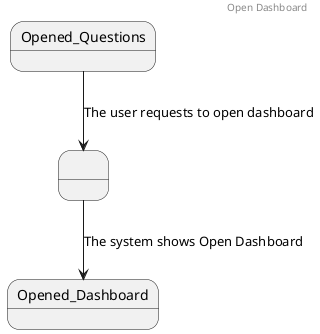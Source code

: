@startuml

header Open Dashboard

state " " as s1

Opened_Questions -down-> s1 : The user requests to open dashboard
s1 -down-> Opened_Dashboard : The system shows Open Dashboard


@enduml